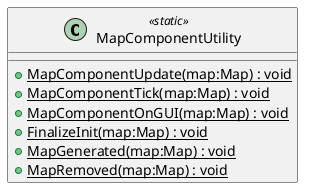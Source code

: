 @startuml
class MapComponentUtility <<static>> {
    + {static} MapComponentUpdate(map:Map) : void
    + {static} MapComponentTick(map:Map) : void
    + {static} MapComponentOnGUI(map:Map) : void
    + {static} FinalizeInit(map:Map) : void
    + {static} MapGenerated(map:Map) : void
    + {static} MapRemoved(map:Map) : void
}
@enduml
